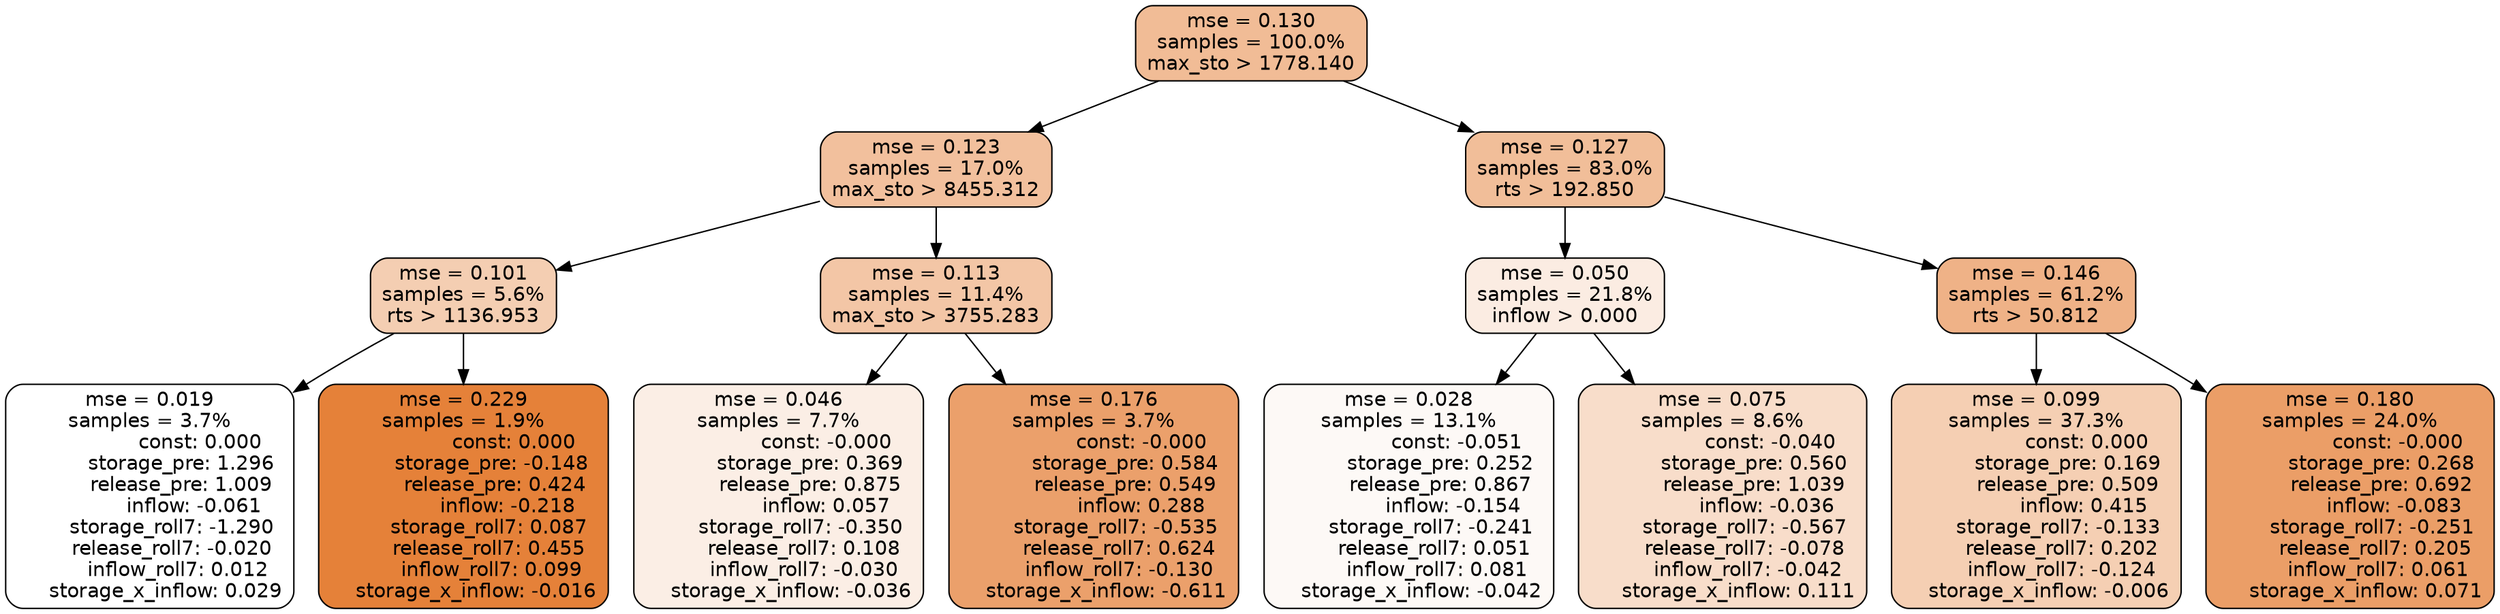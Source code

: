 digraph tree {
node [shape=rectangle, style="filled, rounded", color="black", fontname=helvetica] ;
edge [fontname=helvetica] ;
	"0" [label="mse = 0.130
samples = 100.0%
max_sto > 1778.140", fillcolor="#f1bc96"]
	"8" [label="mse = 0.123
samples = 17.0%
max_sto > 8455.312", fillcolor="#f2c09d"]
	"1" [label="mse = 0.127
samples = 83.0%
rts > 192.850", fillcolor="#f1be99"]
	"12" [label="mse = 0.101
samples = 5.6%
rts > 1136.953", fillcolor="#f4ceb2"]
	"9" [label="mse = 0.113
samples = 11.4%
max_sto > 3755.283", fillcolor="#f3c6a6"]
	"5" [label="mse = 0.050
samples = 21.8%
inflow > 0.000", fillcolor="#fbece2"]
	"2" [label="mse = 0.146
samples = 61.2%
rts > 50.812", fillcolor="#efb287"]
	"14" [label="mse = 0.019
samples = 3.7%
                const: 0.000
          storage_pre: 1.296
          release_pre: 1.009
              inflow: -0.061
       storage_roll7: -1.290
       release_roll7: -0.020
         inflow_roll7: 0.012
     storage_x_inflow: 0.029", fillcolor="#ffffff"]
	"13" [label="mse = 0.229
samples = 1.9%
                const: 0.000
         storage_pre: -0.148
          release_pre: 0.424
              inflow: -0.218
        storage_roll7: 0.087
        release_roll7: 0.455
         inflow_roll7: 0.099
    storage_x_inflow: -0.016", fillcolor="#e58139"]
	"11" [label="mse = 0.046
samples = 7.7%
               const: -0.000
          storage_pre: 0.369
          release_pre: 0.875
               inflow: 0.057
       storage_roll7: -0.350
        release_roll7: 0.108
        inflow_roll7: -0.030
    storage_x_inflow: -0.036", fillcolor="#fbeee5"]
	"10" [label="mse = 0.176
samples = 3.7%
               const: -0.000
          storage_pre: 0.584
          release_pre: 0.549
               inflow: 0.288
       storage_roll7: -0.535
        release_roll7: 0.624
        inflow_roll7: -0.130
    storage_x_inflow: -0.611", fillcolor="#eba06b"]
	"6" [label="mse = 0.028
samples = 13.1%
               const: -0.051
          storage_pre: 0.252
          release_pre: 0.867
              inflow: -0.154
       storage_roll7: -0.241
        release_roll7: 0.051
         inflow_roll7: 0.081
    storage_x_inflow: -0.042", fillcolor="#fdf9f6"]
	"7" [label="mse = 0.075
samples = 8.6%
               const: -0.040
          storage_pre: 0.560
          release_pre: 1.039
              inflow: -0.036
       storage_roll7: -0.567
       release_roll7: -0.078
        inflow_roll7: -0.042
     storage_x_inflow: 0.111", fillcolor="#f8ddca"]
	"3" [label="mse = 0.099
samples = 37.3%
                const: 0.000
          storage_pre: 0.169
          release_pre: 0.509
               inflow: 0.415
       storage_roll7: -0.133
        release_roll7: 0.202
        inflow_roll7: -0.124
    storage_x_inflow: -0.006", fillcolor="#f5cfb3"]
	"4" [label="mse = 0.180
samples = 24.0%
               const: -0.000
          storage_pre: 0.268
          release_pre: 0.692
              inflow: -0.083
       storage_roll7: -0.251
        release_roll7: 0.205
         inflow_roll7: 0.061
     storage_x_inflow: 0.071", fillcolor="#eb9e67"]

	"0" -> "1"
	"0" -> "8"
	"8" -> "9"
	"8" -> "12"
	"1" -> "2"
	"1" -> "5"
	"12" -> "13"
	"12" -> "14"
	"9" -> "10"
	"9" -> "11"
	"5" -> "6"
	"5" -> "7"
	"2" -> "3"
	"2" -> "4"
}